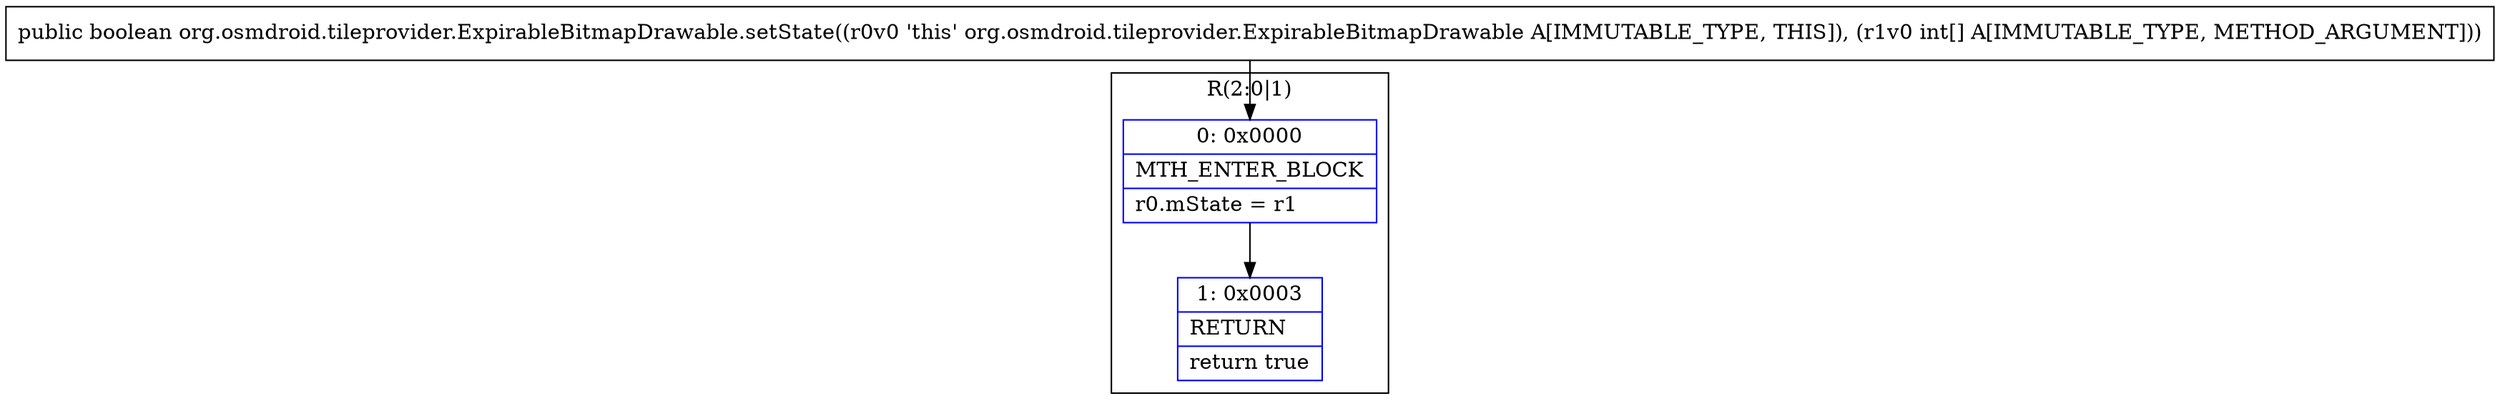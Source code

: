 digraph "CFG fororg.osmdroid.tileprovider.ExpirableBitmapDrawable.setState([I)Z" {
subgraph cluster_Region_333955713 {
label = "R(2:0|1)";
node [shape=record,color=blue];
Node_0 [shape=record,label="{0\:\ 0x0000|MTH_ENTER_BLOCK\l|r0.mState = r1\l}"];
Node_1 [shape=record,label="{1\:\ 0x0003|RETURN\l|return true\l}"];
}
MethodNode[shape=record,label="{public boolean org.osmdroid.tileprovider.ExpirableBitmapDrawable.setState((r0v0 'this' org.osmdroid.tileprovider.ExpirableBitmapDrawable A[IMMUTABLE_TYPE, THIS]), (r1v0 int[] A[IMMUTABLE_TYPE, METHOD_ARGUMENT])) }"];
MethodNode -> Node_0;
Node_0 -> Node_1;
}

